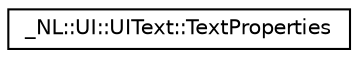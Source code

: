 digraph "Graphical Class Hierarchy"
{
  edge [fontname="Helvetica",fontsize="10",labelfontname="Helvetica",labelfontsize="10"];
  node [fontname="Helvetica",fontsize="10",shape=record];
  rankdir="LR";
  Node0 [label="_NL::UI::UIText::TextProperties",height=0.2,width=0.4,color="black", fillcolor="white", style="filled",URL="$struct___n_l_1_1_u_i_1_1_u_i_text_1_1_text_properties.html"];
}
